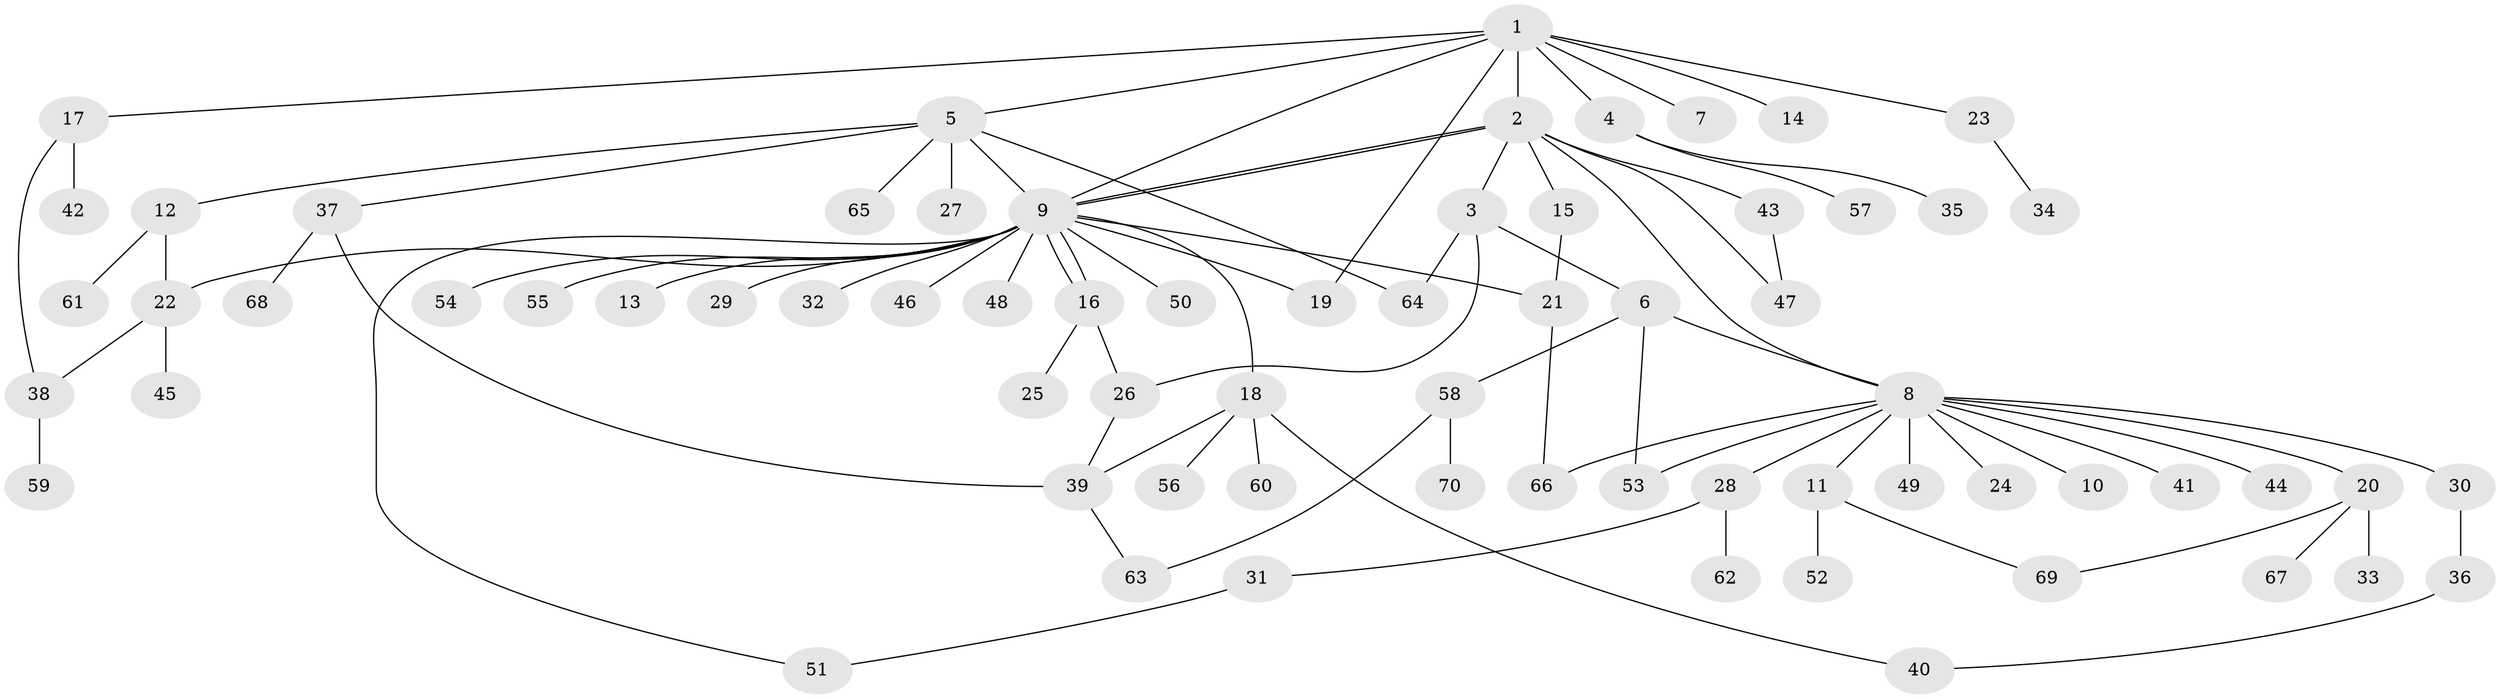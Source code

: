 // Generated by graph-tools (version 1.1) at 2025/11/02/27/25 16:11:13]
// undirected, 70 vertices, 89 edges
graph export_dot {
graph [start="1"]
  node [color=gray90,style=filled];
  1;
  2;
  3;
  4;
  5;
  6;
  7;
  8;
  9;
  10;
  11;
  12;
  13;
  14;
  15;
  16;
  17;
  18;
  19;
  20;
  21;
  22;
  23;
  24;
  25;
  26;
  27;
  28;
  29;
  30;
  31;
  32;
  33;
  34;
  35;
  36;
  37;
  38;
  39;
  40;
  41;
  42;
  43;
  44;
  45;
  46;
  47;
  48;
  49;
  50;
  51;
  52;
  53;
  54;
  55;
  56;
  57;
  58;
  59;
  60;
  61;
  62;
  63;
  64;
  65;
  66;
  67;
  68;
  69;
  70;
  1 -- 2;
  1 -- 4;
  1 -- 5;
  1 -- 7;
  1 -- 9;
  1 -- 14;
  1 -- 17;
  1 -- 19;
  1 -- 23;
  2 -- 3;
  2 -- 8;
  2 -- 9;
  2 -- 9;
  2 -- 15;
  2 -- 43;
  2 -- 47;
  3 -- 6;
  3 -- 26;
  3 -- 64;
  4 -- 35;
  4 -- 57;
  5 -- 9;
  5 -- 12;
  5 -- 27;
  5 -- 37;
  5 -- 64;
  5 -- 65;
  6 -- 8;
  6 -- 53;
  6 -- 58;
  8 -- 10;
  8 -- 11;
  8 -- 20;
  8 -- 24;
  8 -- 28;
  8 -- 30;
  8 -- 41;
  8 -- 44;
  8 -- 49;
  8 -- 53;
  8 -- 66;
  9 -- 13;
  9 -- 16;
  9 -- 16;
  9 -- 18;
  9 -- 19;
  9 -- 21;
  9 -- 22;
  9 -- 29;
  9 -- 32;
  9 -- 46;
  9 -- 48;
  9 -- 50;
  9 -- 51;
  9 -- 54;
  9 -- 55;
  11 -- 52;
  11 -- 69;
  12 -- 22;
  12 -- 61;
  15 -- 21;
  16 -- 25;
  16 -- 26;
  17 -- 38;
  17 -- 42;
  18 -- 39;
  18 -- 40;
  18 -- 56;
  18 -- 60;
  20 -- 33;
  20 -- 67;
  20 -- 69;
  21 -- 66;
  22 -- 38;
  22 -- 45;
  23 -- 34;
  26 -- 39;
  28 -- 31;
  28 -- 62;
  30 -- 36;
  31 -- 51;
  36 -- 40;
  37 -- 39;
  37 -- 68;
  38 -- 59;
  39 -- 63;
  43 -- 47;
  58 -- 63;
  58 -- 70;
}
